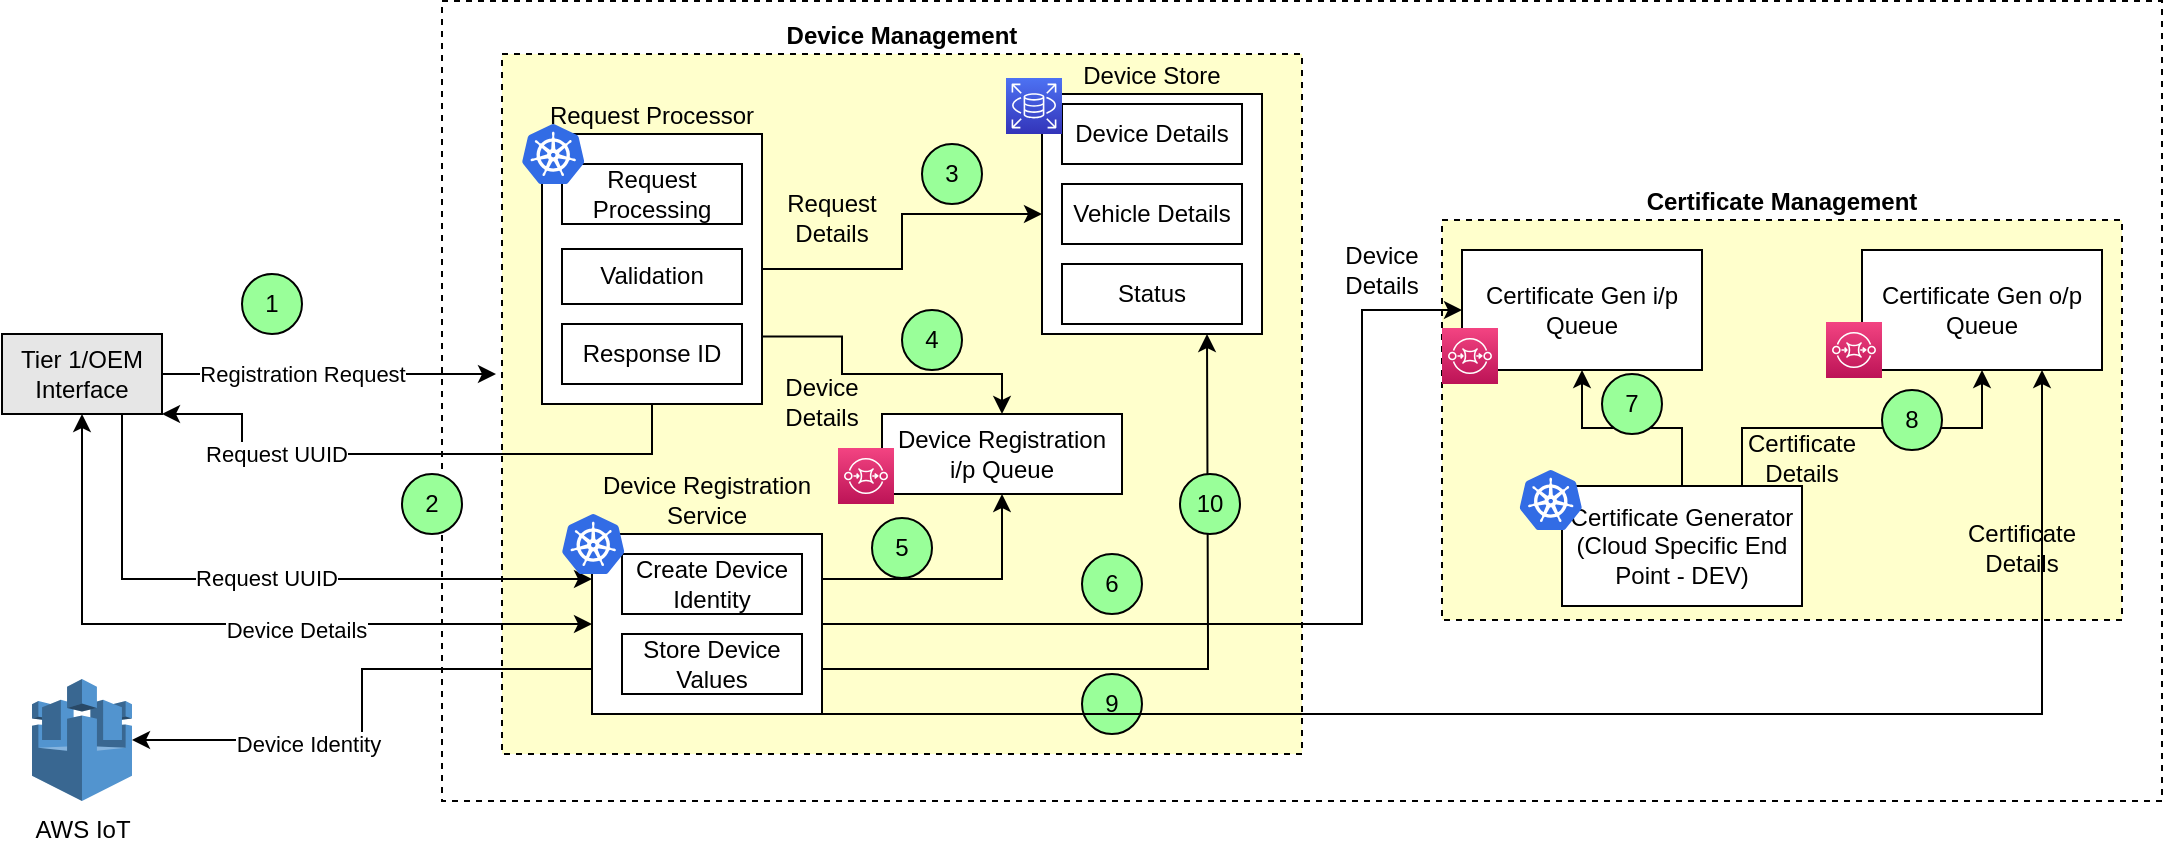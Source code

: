 <mxfile version="14.6.6" type="device"><diagram id="63uFxoeQz4bNSSXPFboA" name="Page-1"><mxGraphModel dx="1888" dy="580" grid="1" gridSize="10" guides="1" tooltips="1" connect="1" arrows="1" fold="1" page="1" pageScale="1" pageWidth="850" pageHeight="1100" math="0" shadow="0"><root><mxCell id="0"/><mxCell id="1" parent="0"/><mxCell id="L1EK2-ABZq1ycBUrGQ6K-66" value="" style="rounded=0;whiteSpace=wrap;html=1;strokeColor=#000000;dashed=1;fillColor=none;" vertex="1" parent="1"><mxGeometry x="100" y="133.5" width="860" height="400" as="geometry"/></mxCell><mxCell id="L1EK2-ABZq1ycBUrGQ6K-13" value="&lt;b&gt;Device Management&lt;/b&gt;" style="rounded=0;whiteSpace=wrap;html=1;dashed=1;fillColor=#FFFFCC;labelPosition=center;verticalLabelPosition=top;align=center;verticalAlign=bottom;" vertex="1" parent="1"><mxGeometry x="130" y="160" width="400" height="350" as="geometry"/></mxCell><mxCell id="L1EK2-ABZq1ycBUrGQ6K-55" style="edgeStyle=orthogonalEdgeStyle;rounded=0;orthogonalLoop=1;jettySize=auto;html=1;exitX=0.75;exitY=1;exitDx=0;exitDy=0;entryX=0;entryY=0.25;entryDx=0;entryDy=0;" edge="1" parent="1" source="L1EK2-ABZq1ycBUrGQ6K-1" target="L1EK2-ABZq1ycBUrGQ6K-3"><mxGeometry relative="1" as="geometry"><Array as="points"><mxPoint x="-60" y="423"/></Array></mxGeometry></mxCell><mxCell id="L1EK2-ABZq1ycBUrGQ6K-57" value="Request UUID" style="edgeLabel;html=1;align=center;verticalAlign=middle;resizable=0;points=[];" vertex="1" connectable="0" parent="L1EK2-ABZq1ycBUrGQ6K-55"><mxGeometry x="-0.031" y="1" relative="1" as="geometry"><mxPoint as="offset"/></mxGeometry></mxCell><mxCell id="L1EK2-ABZq1ycBUrGQ6K-1" value="Tier 1/OEM&lt;br&gt;Interface" style="rounded=0;whiteSpace=wrap;html=1;fillColor=#E6E6E6;" vertex="1" parent="1"><mxGeometry x="-120" y="300" width="80" height="40" as="geometry"/></mxCell><mxCell id="L1EK2-ABZq1ycBUrGQ6K-10" style="edgeStyle=orthogonalEdgeStyle;rounded=0;orthogonalLoop=1;jettySize=auto;html=1;exitX=1;exitY=0.5;exitDx=0;exitDy=0;entryX=0;entryY=0.5;entryDx=0;entryDy=0;" edge="1" parent="1" source="L1EK2-ABZq1ycBUrGQ6K-2" target="L1EK2-ABZq1ycBUrGQ6K-6"><mxGeometry relative="1" as="geometry"/></mxCell><mxCell id="L1EK2-ABZq1ycBUrGQ6K-2" value="Request Processor" style="rounded=0;whiteSpace=wrap;html=1;labelPosition=center;verticalLabelPosition=top;align=center;verticalAlign=bottom;" vertex="1" parent="1"><mxGeometry x="150" y="200" width="110" height="135" as="geometry"/></mxCell><mxCell id="L1EK2-ABZq1ycBUrGQ6K-7" style="edgeStyle=orthogonalEdgeStyle;rounded=0;orthogonalLoop=1;jettySize=auto;html=1;exitX=1;exitY=0.75;exitDx=0;exitDy=0;entryX=0.5;entryY=0;entryDx=0;entryDy=0;" edge="1" parent="1" source="L1EK2-ABZq1ycBUrGQ6K-2" target="L1EK2-ABZq1ycBUrGQ6K-4"><mxGeometry relative="1" as="geometry"><Array as="points"><mxPoint x="300" y="301"/><mxPoint x="300" y="320"/><mxPoint x="380" y="320"/></Array></mxGeometry></mxCell><mxCell id="L1EK2-ABZq1ycBUrGQ6K-33" style="edgeStyle=orthogonalEdgeStyle;rounded=0;orthogonalLoop=1;jettySize=auto;html=1;exitX=1;exitY=0.25;exitDx=0;exitDy=0;entryX=0.5;entryY=1;entryDx=0;entryDy=0;" edge="1" parent="1" source="L1EK2-ABZq1ycBUrGQ6K-3" target="L1EK2-ABZq1ycBUrGQ6K-4"><mxGeometry relative="1" as="geometry"/></mxCell><mxCell id="L1EK2-ABZq1ycBUrGQ6K-34" style="edgeStyle=orthogonalEdgeStyle;rounded=0;orthogonalLoop=1;jettySize=auto;html=1;exitX=1;exitY=0.75;exitDx=0;exitDy=0;entryX=0.75;entryY=1;entryDx=0;entryDy=0;" edge="1" parent="1" source="L1EK2-ABZq1ycBUrGQ6K-3" target="L1EK2-ABZq1ycBUrGQ6K-6"><mxGeometry relative="1" as="geometry"><Array as="points"><mxPoint x="483" y="453"/><mxPoint x="483" y="310"/></Array></mxGeometry></mxCell><mxCell id="L1EK2-ABZq1ycBUrGQ6K-56" style="edgeStyle=orthogonalEdgeStyle;rounded=0;orthogonalLoop=1;jettySize=auto;html=1;exitX=0;exitY=0.5;exitDx=0;exitDy=0;entryX=0.5;entryY=1;entryDx=0;entryDy=0;startArrow=classic;startFill=1;" edge="1" parent="1" source="L1EK2-ABZq1ycBUrGQ6K-3" target="L1EK2-ABZq1ycBUrGQ6K-1"><mxGeometry relative="1" as="geometry"/></mxCell><mxCell id="L1EK2-ABZq1ycBUrGQ6K-58" value="Device Details" style="edgeLabel;html=1;align=center;verticalAlign=middle;resizable=0;points=[];" vertex="1" connectable="0" parent="L1EK2-ABZq1ycBUrGQ6K-56"><mxGeometry x="-0.174" y="3" relative="1" as="geometry"><mxPoint as="offset"/></mxGeometry></mxCell><mxCell id="L1EK2-ABZq1ycBUrGQ6K-73" style="edgeStyle=orthogonalEdgeStyle;rounded=0;orthogonalLoop=1;jettySize=auto;html=1;exitX=0;exitY=0.75;exitDx=0;exitDy=0;startArrow=none;startFill=0;" edge="1" parent="1" source="L1EK2-ABZq1ycBUrGQ6K-3" target="L1EK2-ABZq1ycBUrGQ6K-72"><mxGeometry relative="1" as="geometry"/></mxCell><mxCell id="L1EK2-ABZq1ycBUrGQ6K-74" value="Device Identity" style="edgeLabel;html=1;align=center;verticalAlign=middle;resizable=0;points=[];" vertex="1" connectable="0" parent="L1EK2-ABZq1ycBUrGQ6K-73"><mxGeometry x="0.342" y="2" relative="1" as="geometry"><mxPoint as="offset"/></mxGeometry></mxCell><mxCell id="L1EK2-ABZq1ycBUrGQ6K-3" value="Device Registration Service" style="rounded=0;whiteSpace=wrap;html=1;labelPosition=center;verticalLabelPosition=top;align=center;verticalAlign=bottom;" vertex="1" parent="1"><mxGeometry x="175" y="400" width="115" height="90" as="geometry"/></mxCell><mxCell id="L1EK2-ABZq1ycBUrGQ6K-6" value="Device Store" style="rounded=0;whiteSpace=wrap;html=1;labelPosition=center;verticalLabelPosition=top;align=center;verticalAlign=bottom;" vertex="1" parent="1"><mxGeometry x="400" y="180" width="110" height="120" as="geometry"/></mxCell><mxCell id="L1EK2-ABZq1ycBUrGQ6K-11" value="&lt;span&gt;&lt;b&gt;Certificate Management&lt;/b&gt;&lt;/span&gt;" style="rounded=0;whiteSpace=wrap;html=1;dashed=1;labelPosition=center;verticalLabelPosition=top;align=center;verticalAlign=bottom;fillColor=#FFFFCC;" vertex="1" parent="1"><mxGeometry x="600" y="243" width="340" height="200" as="geometry"/></mxCell><mxCell id="L1EK2-ABZq1ycBUrGQ6K-12" value="Certificate Gen i/p Queue" style="rounded=0;whiteSpace=wrap;html=1;" vertex="1" parent="1"><mxGeometry x="610" y="258" width="120" height="60" as="geometry"/></mxCell><mxCell id="L1EK2-ABZq1ycBUrGQ6K-14" value="Certificate Gen o/p Queue" style="rounded=0;whiteSpace=wrap;html=1;" vertex="1" parent="1"><mxGeometry x="810" y="258" width="120" height="60" as="geometry"/></mxCell><mxCell id="L1EK2-ABZq1ycBUrGQ6K-17" style="edgeStyle=orthogonalEdgeStyle;rounded=0;orthogonalLoop=1;jettySize=auto;html=1;exitX=0.5;exitY=0;exitDx=0;exitDy=0;" edge="1" parent="1" source="L1EK2-ABZq1ycBUrGQ6K-15" target="L1EK2-ABZq1ycBUrGQ6K-12"><mxGeometry relative="1" as="geometry"/></mxCell><mxCell id="L1EK2-ABZq1ycBUrGQ6K-18" style="edgeStyle=orthogonalEdgeStyle;rounded=0;orthogonalLoop=1;jettySize=auto;html=1;exitX=0.75;exitY=0;exitDx=0;exitDy=0;" edge="1" parent="1" source="L1EK2-ABZq1ycBUrGQ6K-15" target="L1EK2-ABZq1ycBUrGQ6K-14"><mxGeometry relative="1" as="geometry"/></mxCell><mxCell id="L1EK2-ABZq1ycBUrGQ6K-15" value="Certificate Generator&lt;br&gt;(Cloud Specific End Point - DEV)" style="rounded=0;whiteSpace=wrap;html=1;" vertex="1" parent="1"><mxGeometry x="660" y="376" width="120" height="60" as="geometry"/></mxCell><mxCell id="L1EK2-ABZq1ycBUrGQ6K-19" value="" style="endArrow=classic;html=1;exitX=1;exitY=0.5;exitDx=0;exitDy=0;" edge="1" parent="1" source="L1EK2-ABZq1ycBUrGQ6K-1"><mxGeometry width="50" height="50" relative="1" as="geometry"><mxPoint x="400" y="400" as="sourcePoint"/><mxPoint x="127" y="320" as="targetPoint"/></mxGeometry></mxCell><mxCell id="L1EK2-ABZq1ycBUrGQ6K-32" value="Registration Request" style="edgeLabel;html=1;align=center;verticalAlign=middle;resizable=0;points=[];" vertex="1" connectable="0" parent="L1EK2-ABZq1ycBUrGQ6K-19"><mxGeometry x="-0.165" relative="1" as="geometry"><mxPoint as="offset"/></mxGeometry></mxCell><mxCell id="L1EK2-ABZq1ycBUrGQ6K-20" value="Request Processing" style="rounded=0;whiteSpace=wrap;html=1;fillColor=#FFFFFF;" vertex="1" parent="1"><mxGeometry x="160" y="215" width="90" height="30" as="geometry"/></mxCell><mxCell id="L1EK2-ABZq1ycBUrGQ6K-21" value="Validation" style="rounded=0;whiteSpace=wrap;html=1;fillColor=#FFFFFF;" vertex="1" parent="1"><mxGeometry x="160" y="257.5" width="90" height="27.5" as="geometry"/></mxCell><mxCell id="L1EK2-ABZq1ycBUrGQ6K-28" style="edgeStyle=orthogonalEdgeStyle;rounded=0;orthogonalLoop=1;jettySize=auto;html=1;entryX=1;entryY=1;entryDx=0;entryDy=0;exitX=0.5;exitY=1;exitDx=0;exitDy=0;" edge="1" parent="1" source="L1EK2-ABZq1ycBUrGQ6K-2" target="L1EK2-ABZq1ycBUrGQ6K-1"><mxGeometry relative="1" as="geometry"><Array as="points"><mxPoint x="205" y="360"/><mxPoint y="360"/></Array></mxGeometry></mxCell><mxCell id="L1EK2-ABZq1ycBUrGQ6K-31" value="Request UUID" style="edgeLabel;html=1;align=center;verticalAlign=middle;resizable=0;points=[];" vertex="1" connectable="0" parent="L1EK2-ABZq1ycBUrGQ6K-28"><mxGeometry x="0.472" relative="1" as="geometry"><mxPoint as="offset"/></mxGeometry></mxCell><mxCell id="L1EK2-ABZq1ycBUrGQ6K-22" value="Response ID" style="rounded=0;whiteSpace=wrap;html=1;fillColor=#FFFFFF;" vertex="1" parent="1"><mxGeometry x="160" y="295" width="90" height="30" as="geometry"/></mxCell><mxCell id="L1EK2-ABZq1ycBUrGQ6K-23" value="Device Details" style="rounded=0;whiteSpace=wrap;html=1;fillColor=#FFFFFF;" vertex="1" parent="1"><mxGeometry x="410" y="185" width="90" height="30" as="geometry"/></mxCell><mxCell id="L1EK2-ABZq1ycBUrGQ6K-24" value="Vehicle Details" style="rounded=0;whiteSpace=wrap;html=1;fillColor=#FFFFFF;" vertex="1" parent="1"><mxGeometry x="410" y="225" width="90" height="30" as="geometry"/></mxCell><mxCell id="L1EK2-ABZq1ycBUrGQ6K-25" value="Status" style="rounded=0;whiteSpace=wrap;html=1;fillColor=#FFFFFF;" vertex="1" parent="1"><mxGeometry x="410" y="265" width="90" height="30" as="geometry"/></mxCell><mxCell id="L1EK2-ABZq1ycBUrGQ6K-26" value="1" style="ellipse;whiteSpace=wrap;html=1;aspect=fixed;strokeColor=#000000;fillColor=#99FF99;" vertex="1" parent="1"><mxGeometry y="270" width="30" height="30" as="geometry"/></mxCell><mxCell id="L1EK2-ABZq1ycBUrGQ6K-29" value="2" style="ellipse;whiteSpace=wrap;html=1;aspect=fixed;strokeColor=#000000;fillColor=#99FF99;" vertex="1" parent="1"><mxGeometry x="80" y="370" width="30" height="30" as="geometry"/></mxCell><mxCell id="L1EK2-ABZq1ycBUrGQ6K-4" value="Device Registration i/p Queue" style="rounded=0;whiteSpace=wrap;html=1;" vertex="1" parent="1"><mxGeometry x="320" y="340" width="120" height="40" as="geometry"/></mxCell><mxCell id="L1EK2-ABZq1ycBUrGQ6K-35" value="3" style="ellipse;whiteSpace=wrap;html=1;aspect=fixed;strokeColor=#000000;fillColor=#99FF99;" vertex="1" parent="1"><mxGeometry x="340" y="205" width="30" height="30" as="geometry"/></mxCell><mxCell id="L1EK2-ABZq1ycBUrGQ6K-36" value="Request Details" style="text;html=1;fillColor=none;align=center;verticalAlign=middle;whiteSpace=wrap;rounded=0;" vertex="1" parent="1"><mxGeometry x="270" y="221" width="50" height="41" as="geometry"/></mxCell><mxCell id="L1EK2-ABZq1ycBUrGQ6K-37" value="4" style="ellipse;whiteSpace=wrap;html=1;aspect=fixed;strokeColor=#000000;fillColor=#99FF99;" vertex="1" parent="1"><mxGeometry x="330" y="288" width="30" height="30" as="geometry"/></mxCell><mxCell id="L1EK2-ABZq1ycBUrGQ6K-38" value="Create Device Identity" style="rounded=0;whiteSpace=wrap;html=1;fillColor=#FFFFFF;" vertex="1" parent="1"><mxGeometry x="190" y="410" width="90" height="30" as="geometry"/></mxCell><mxCell id="L1EK2-ABZq1ycBUrGQ6K-39" value="Store Device Values" style="rounded=0;whiteSpace=wrap;html=1;fillColor=#FFFFFF;" vertex="1" parent="1"><mxGeometry x="190" y="450" width="90" height="30" as="geometry"/></mxCell><mxCell id="L1EK2-ABZq1ycBUrGQ6K-40" value="5" style="ellipse;whiteSpace=wrap;html=1;aspect=fixed;strokeColor=#000000;fillColor=#99FF99;" vertex="1" parent="1"><mxGeometry x="315" y="392" width="30" height="30" as="geometry"/></mxCell><mxCell id="L1EK2-ABZq1ycBUrGQ6K-41" value="Device Details" style="text;html=1;fillColor=none;align=center;verticalAlign=middle;whiteSpace=wrap;rounded=0;" vertex="1" parent="1"><mxGeometry x="260" y="316" width="60" height="35" as="geometry"/></mxCell><mxCell id="L1EK2-ABZq1ycBUrGQ6K-43" value="6" style="ellipse;whiteSpace=wrap;html=1;aspect=fixed;strokeColor=#000000;fillColor=#99FF99;" vertex="1" parent="1"><mxGeometry x="420" y="410" width="30" height="30" as="geometry"/></mxCell><mxCell id="L1EK2-ABZq1ycBUrGQ6K-44" value="7" style="ellipse;whiteSpace=wrap;html=1;aspect=fixed;strokeColor=#000000;fillColor=#99FF99;" vertex="1" parent="1"><mxGeometry x="680" y="320" width="30" height="30" as="geometry"/></mxCell><mxCell id="L1EK2-ABZq1ycBUrGQ6K-45" value="8" style="ellipse;whiteSpace=wrap;html=1;aspect=fixed;strokeColor=#000000;fillColor=#99FF99;" vertex="1" parent="1"><mxGeometry x="820" y="328" width="30" height="30" as="geometry"/></mxCell><mxCell id="L1EK2-ABZq1ycBUrGQ6K-46" value="9" style="ellipse;whiteSpace=wrap;html=1;aspect=fixed;strokeColor=#000000;fillColor=#99FF99;" vertex="1" parent="1"><mxGeometry x="420" y="470" width="30" height="30" as="geometry"/></mxCell><mxCell id="L1EK2-ABZq1ycBUrGQ6K-47" style="edgeStyle=orthogonalEdgeStyle;rounded=0;orthogonalLoop=1;jettySize=auto;html=1;exitX=1;exitY=1;exitDx=0;exitDy=0;entryX=0.75;entryY=1;entryDx=0;entryDy=0;" edge="1" parent="1" source="L1EK2-ABZq1ycBUrGQ6K-3" target="L1EK2-ABZq1ycBUrGQ6K-14"><mxGeometry relative="1" as="geometry"><Array as="points"><mxPoint x="900" y="490"/></Array></mxGeometry></mxCell><mxCell id="L1EK2-ABZq1ycBUrGQ6K-48" value="10" style="ellipse;whiteSpace=wrap;html=1;aspect=fixed;strokeColor=#000000;fillColor=#99FF99;" vertex="1" parent="1"><mxGeometry x="469" y="370" width="30" height="30" as="geometry"/></mxCell><mxCell id="L1EK2-ABZq1ycBUrGQ6K-51" value="Certificate Details" style="text;html=1;fillColor=none;align=center;verticalAlign=middle;whiteSpace=wrap;rounded=0;" vertex="1" parent="1"><mxGeometry x="850" y="392" width="80" height="30" as="geometry"/></mxCell><mxCell id="L1EK2-ABZq1ycBUrGQ6K-42" style="edgeStyle=orthogonalEdgeStyle;rounded=0;orthogonalLoop=1;jettySize=auto;html=1;exitX=1;exitY=0.5;exitDx=0;exitDy=0;entryX=0;entryY=0.5;entryDx=0;entryDy=0;" edge="1" parent="1" source="L1EK2-ABZq1ycBUrGQ6K-3" target="L1EK2-ABZq1ycBUrGQ6K-12"><mxGeometry relative="1" as="geometry"><Array as="points"><mxPoint x="560" y="445"/><mxPoint x="560" y="288"/></Array></mxGeometry></mxCell><mxCell id="L1EK2-ABZq1ycBUrGQ6K-53" value="Device Details" style="text;html=1;fillColor=none;align=center;verticalAlign=middle;whiteSpace=wrap;rounded=0;" vertex="1" parent="1"><mxGeometry x="540" y="250" width="60" height="35" as="geometry"/></mxCell><mxCell id="L1EK2-ABZq1ycBUrGQ6K-54" value="Certificate Details" style="text;html=1;fillColor=none;align=center;verticalAlign=middle;whiteSpace=wrap;rounded=0;" vertex="1" parent="1"><mxGeometry x="740" y="347" width="80" height="30" as="geometry"/></mxCell><mxCell id="L1EK2-ABZq1ycBUrGQ6K-59" value="" style="aspect=fixed;html=1;points=[];align=center;image;fontSize=12;image=img/lib/mscae/Kubernetes.svg;strokeColor=#000000;fillColor=#99FF99;" vertex="1" parent="1"><mxGeometry x="140" y="195" width="31.25" height="30" as="geometry"/></mxCell><mxCell id="L1EK2-ABZq1ycBUrGQ6K-60" value="" style="aspect=fixed;html=1;points=[];align=center;image;fontSize=12;image=img/lib/mscae/Kubernetes.svg;strokeColor=#000000;fillColor=#99FF99;" vertex="1" parent="1"><mxGeometry x="160" y="390" width="31.25" height="30" as="geometry"/></mxCell><mxCell id="L1EK2-ABZq1ycBUrGQ6K-61" value="" style="aspect=fixed;html=1;points=[];align=center;image;fontSize=12;image=img/lib/mscae/Kubernetes.svg;strokeColor=#000000;fillColor=#99FF99;" vertex="1" parent="1"><mxGeometry x="638.75" y="368" width="31.25" height="30" as="geometry"/></mxCell><mxCell id="L1EK2-ABZq1ycBUrGQ6K-62" value="" style="points=[[0,0,0],[0.25,0,0],[0.5,0,0],[0.75,0,0],[1,0,0],[0,1,0],[0.25,1,0],[0.5,1,0],[0.75,1,0],[1,1,0],[0,0.25,0],[0,0.5,0],[0,0.75,0],[1,0.25,0],[1,0.5,0],[1,0.75,0]];outlineConnect=0;fontColor=#232F3E;gradientColor=#F34482;gradientDirection=north;fillColor=#BC1356;strokeColor=#ffffff;dashed=0;verticalLabelPosition=bottom;verticalAlign=top;align=center;html=1;fontSize=12;fontStyle=0;aspect=fixed;shape=mxgraph.aws4.resourceIcon;resIcon=mxgraph.aws4.sqs;" vertex="1" parent="1"><mxGeometry x="298" y="357" width="28" height="28" as="geometry"/></mxCell><mxCell id="L1EK2-ABZq1ycBUrGQ6K-63" value="" style="points=[[0,0,0],[0.25,0,0],[0.5,0,0],[0.75,0,0],[1,0,0],[0,1,0],[0.25,1,0],[0.5,1,0],[0.75,1,0],[1,1,0],[0,0.25,0],[0,0.5,0],[0,0.75,0],[1,0.25,0],[1,0.5,0],[1,0.75,0]];outlineConnect=0;fontColor=#232F3E;gradientColor=#F34482;gradientDirection=north;fillColor=#BC1356;strokeColor=#ffffff;dashed=0;verticalLabelPosition=bottom;verticalAlign=top;align=center;html=1;fontSize=12;fontStyle=0;aspect=fixed;shape=mxgraph.aws4.resourceIcon;resIcon=mxgraph.aws4.sqs;" vertex="1" parent="1"><mxGeometry x="600" y="297" width="28" height="28" as="geometry"/></mxCell><mxCell id="L1EK2-ABZq1ycBUrGQ6K-64" value="" style="points=[[0,0,0],[0.25,0,0],[0.5,0,0],[0.75,0,0],[1,0,0],[0,1,0],[0.25,1,0],[0.5,1,0],[0.75,1,0],[1,1,0],[0,0.25,0],[0,0.5,0],[0,0.75,0],[1,0.25,0],[1,0.5,0],[1,0.75,0]];outlineConnect=0;fontColor=#232F3E;gradientColor=#F34482;gradientDirection=north;fillColor=#BC1356;strokeColor=#ffffff;dashed=0;verticalLabelPosition=bottom;verticalAlign=top;align=center;html=1;fontSize=12;fontStyle=0;aspect=fixed;shape=mxgraph.aws4.resourceIcon;resIcon=mxgraph.aws4.sqs;" vertex="1" parent="1"><mxGeometry x="792" y="294" width="28" height="28" as="geometry"/></mxCell><mxCell id="L1EK2-ABZq1ycBUrGQ6K-65" value="" style="points=[[0,0,0],[0.25,0,0],[0.5,0,0],[0.75,0,0],[1,0,0],[0,1,0],[0.25,1,0],[0.5,1,0],[0.75,1,0],[1,1,0],[0,0.25,0],[0,0.5,0],[0,0.75,0],[1,0.25,0],[1,0.5,0],[1,0.75,0]];outlineConnect=0;fontColor=#232F3E;gradientColor=#4D72F3;gradientDirection=north;fillColor=#3334B9;strokeColor=#ffffff;dashed=0;verticalLabelPosition=bottom;verticalAlign=top;align=center;html=1;fontSize=12;fontStyle=0;aspect=fixed;shape=mxgraph.aws4.resourceIcon;resIcon=mxgraph.aws4.rds;" vertex="1" parent="1"><mxGeometry x="382" y="172" width="28" height="28" as="geometry"/></mxCell><mxCell id="L1EK2-ABZq1ycBUrGQ6K-72" value="AWS IoT" style="outlineConnect=0;dashed=0;verticalLabelPosition=bottom;verticalAlign=top;align=center;html=1;shape=mxgraph.aws3.aws_iot;fillColor=#5294CF;gradientColor=none;strokeColor=#000000;" vertex="1" parent="1"><mxGeometry x="-105" y="472.5" width="50" height="61" as="geometry"/></mxCell></root></mxGraphModel></diagram></mxfile>